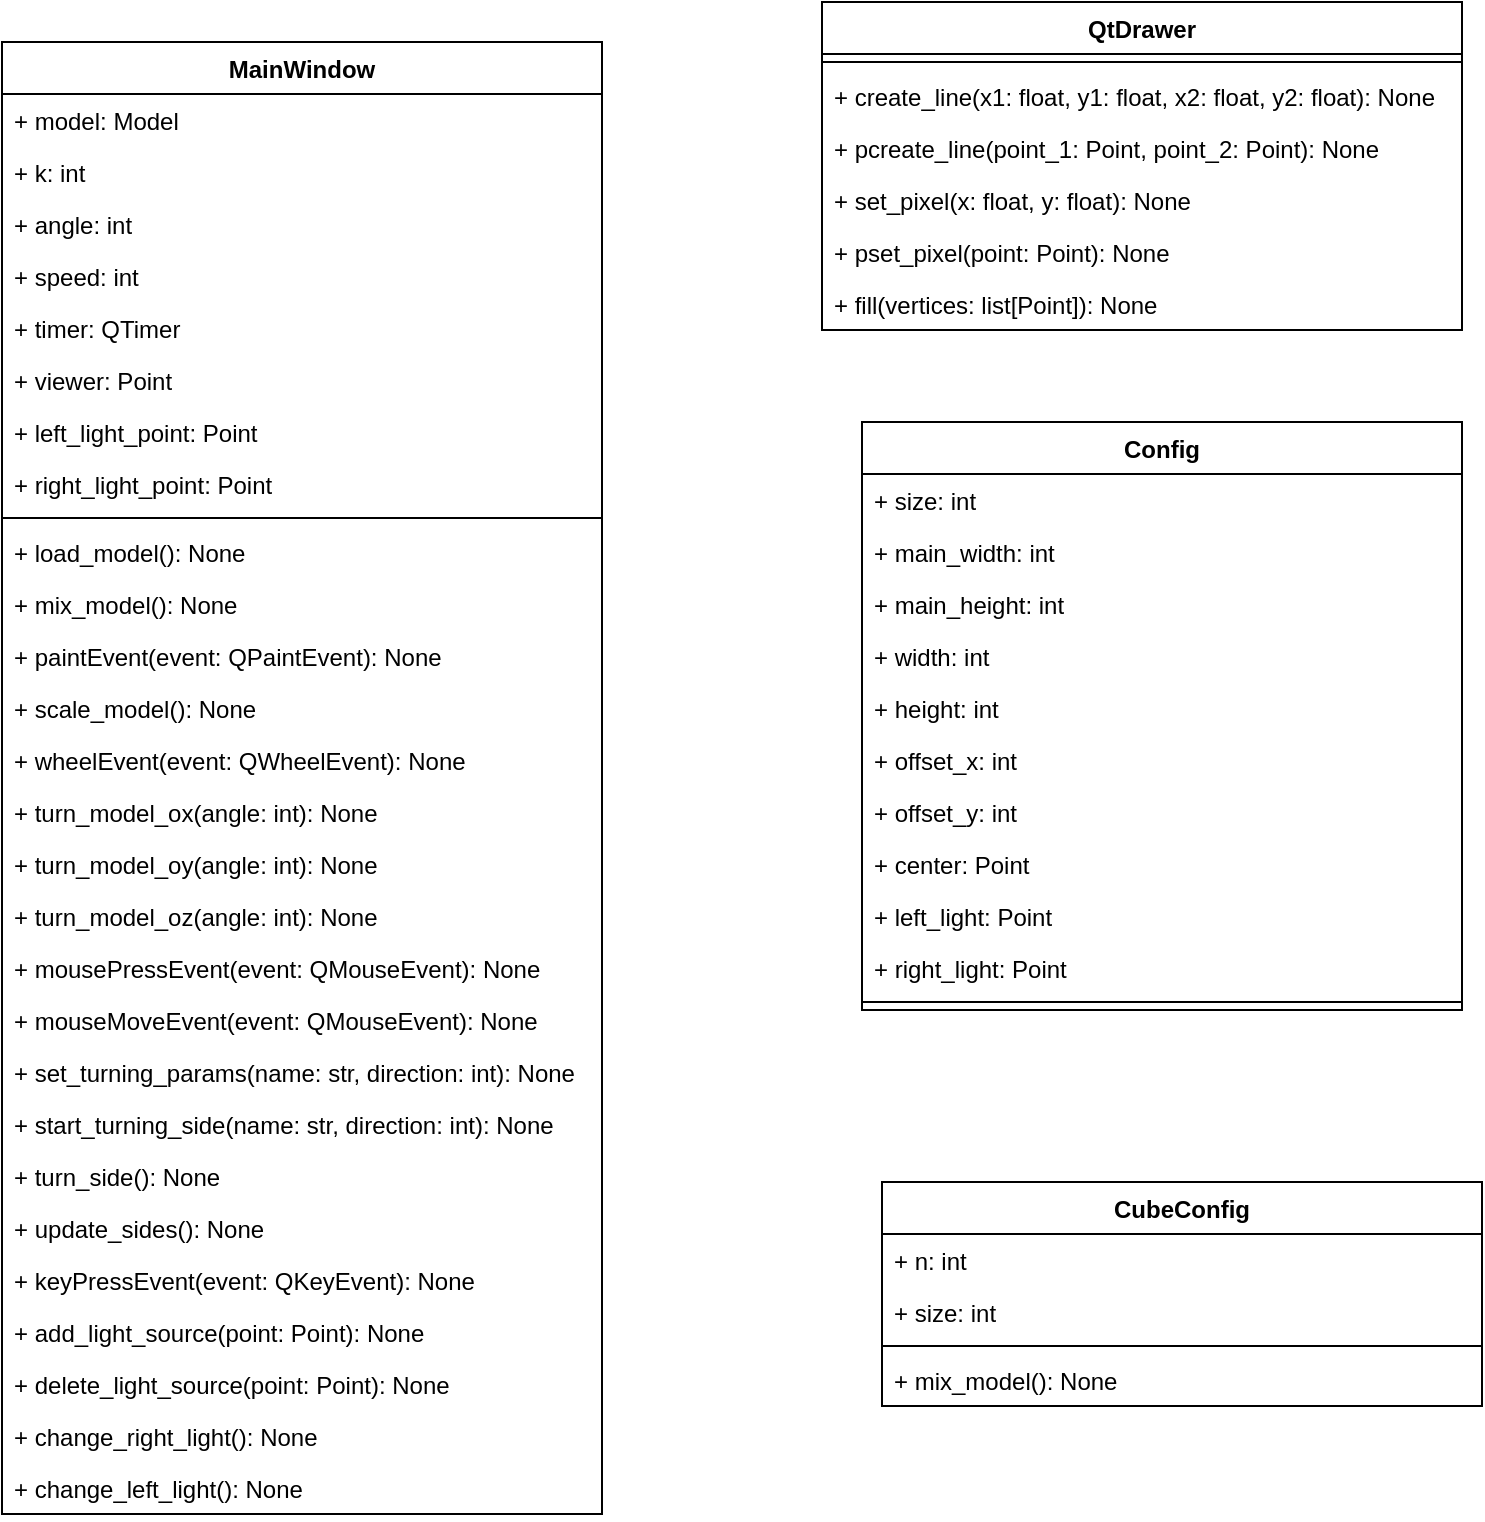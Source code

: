 <mxfile version="16.5.6" type="device"><diagram id="C5RBs43oDa-KdzZeNtuy" name="Classes"><mxGraphModel dx="760" dy="653" grid="1" gridSize="10" guides="1" tooltips="1" connect="1" arrows="1" fold="1" page="1" pageScale="1" pageWidth="827" pageHeight="1169" math="0" shadow="0"><root><mxCell id="WIyWlLk6GJQsqaUBKTNV-0"/><mxCell id="WIyWlLk6GJQsqaUBKTNV-1" parent="WIyWlLk6GJQsqaUBKTNV-0"/><mxCell id="zdMjqlw-5H7HAYZPdbyn-1" value="MainWindow" style="swimlane;fontStyle=1;align=center;verticalAlign=top;childLayout=stackLayout;horizontal=1;startSize=26;horizontalStack=0;resizeParent=1;resizeParentMax=0;resizeLast=0;collapsible=1;marginBottom=0;" parent="WIyWlLk6GJQsqaUBKTNV-1" vertex="1"><mxGeometry x="220" y="90" width="300" height="736" as="geometry"/></mxCell><mxCell id="zdMjqlw-5H7HAYZPdbyn-2" value="+ model: Model" style="text;strokeColor=none;fillColor=none;align=left;verticalAlign=top;spacingLeft=4;spacingRight=4;overflow=hidden;rotatable=0;points=[[0,0.5],[1,0.5]];portConstraint=eastwest;" parent="zdMjqlw-5H7HAYZPdbyn-1" vertex="1"><mxGeometry y="26" width="300" height="26" as="geometry"/></mxCell><mxCell id="zdMjqlw-5H7HAYZPdbyn-5" value="+ k: int" style="text;strokeColor=none;fillColor=none;align=left;verticalAlign=top;spacingLeft=4;spacingRight=4;overflow=hidden;rotatable=0;points=[[0,0.5],[1,0.5]];portConstraint=eastwest;" parent="zdMjqlw-5H7HAYZPdbyn-1" vertex="1"><mxGeometry y="52" width="300" height="26" as="geometry"/></mxCell><mxCell id="zdMjqlw-5H7HAYZPdbyn-6" value="+ angle: int" style="text;strokeColor=none;fillColor=none;align=left;verticalAlign=top;spacingLeft=4;spacingRight=4;overflow=hidden;rotatable=0;points=[[0,0.5],[1,0.5]];portConstraint=eastwest;" parent="zdMjqlw-5H7HAYZPdbyn-1" vertex="1"><mxGeometry y="78" width="300" height="26" as="geometry"/></mxCell><mxCell id="zdMjqlw-5H7HAYZPdbyn-7" value="+ speed: int" style="text;strokeColor=none;fillColor=none;align=left;verticalAlign=top;spacingLeft=4;spacingRight=4;overflow=hidden;rotatable=0;points=[[0,0.5],[1,0.5]];portConstraint=eastwest;" parent="zdMjqlw-5H7HAYZPdbyn-1" vertex="1"><mxGeometry y="104" width="300" height="26" as="geometry"/></mxCell><mxCell id="zdMjqlw-5H7HAYZPdbyn-8" value="+ timer: QTimer" style="text;strokeColor=none;fillColor=none;align=left;verticalAlign=top;spacingLeft=4;spacingRight=4;overflow=hidden;rotatable=0;points=[[0,0.5],[1,0.5]];portConstraint=eastwest;" parent="zdMjqlw-5H7HAYZPdbyn-1" vertex="1"><mxGeometry y="130" width="300" height="26" as="geometry"/></mxCell><mxCell id="zdMjqlw-5H7HAYZPdbyn-9" value="+ viewer: Point" style="text;strokeColor=none;fillColor=none;align=left;verticalAlign=top;spacingLeft=4;spacingRight=4;overflow=hidden;rotatable=0;points=[[0,0.5],[1,0.5]];portConstraint=eastwest;" parent="zdMjqlw-5H7HAYZPdbyn-1" vertex="1"><mxGeometry y="156" width="300" height="26" as="geometry"/></mxCell><mxCell id="zdMjqlw-5H7HAYZPdbyn-10" value="+ left_light_point: Point" style="text;strokeColor=none;fillColor=none;align=left;verticalAlign=top;spacingLeft=4;spacingRight=4;overflow=hidden;rotatable=0;points=[[0,0.5],[1,0.5]];portConstraint=eastwest;" parent="zdMjqlw-5H7HAYZPdbyn-1" vertex="1"><mxGeometry y="182" width="300" height="26" as="geometry"/></mxCell><mxCell id="zdMjqlw-5H7HAYZPdbyn-11" value="+ right_light_point: Point" style="text;strokeColor=none;fillColor=none;align=left;verticalAlign=top;spacingLeft=4;spacingRight=4;overflow=hidden;rotatable=0;points=[[0,0.5],[1,0.5]];portConstraint=eastwest;" parent="zdMjqlw-5H7HAYZPdbyn-1" vertex="1"><mxGeometry y="208" width="300" height="26" as="geometry"/></mxCell><mxCell id="zdMjqlw-5H7HAYZPdbyn-3" value="" style="line;strokeWidth=1;fillColor=none;align=left;verticalAlign=middle;spacingTop=-1;spacingLeft=3;spacingRight=3;rotatable=0;labelPosition=right;points=[];portConstraint=eastwest;" parent="zdMjqlw-5H7HAYZPdbyn-1" vertex="1"><mxGeometry y="234" width="300" height="8" as="geometry"/></mxCell><mxCell id="zdMjqlw-5H7HAYZPdbyn-4" value="+ load_model(): None " style="text;strokeColor=none;fillColor=none;align=left;verticalAlign=top;spacingLeft=4;spacingRight=4;overflow=hidden;rotatable=0;points=[[0,0.5],[1,0.5]];portConstraint=eastwest;" parent="zdMjqlw-5H7HAYZPdbyn-1" vertex="1"><mxGeometry y="242" width="300" height="26" as="geometry"/></mxCell><mxCell id="q6dE4JxPjtkjWynKl2hJ-0" value="+ mix_model(): None " style="text;strokeColor=none;fillColor=none;align=left;verticalAlign=top;spacingLeft=4;spacingRight=4;overflow=hidden;rotatable=0;points=[[0,0.5],[1,0.5]];portConstraint=eastwest;" parent="zdMjqlw-5H7HAYZPdbyn-1" vertex="1"><mxGeometry y="268" width="300" height="26" as="geometry"/></mxCell><mxCell id="q6dE4JxPjtkjWynKl2hJ-1" value="+ paintEvent(event: QPaintEvent): None " style="text;strokeColor=none;fillColor=none;align=left;verticalAlign=top;spacingLeft=4;spacingRight=4;overflow=hidden;rotatable=0;points=[[0,0.5],[1,0.5]];portConstraint=eastwest;" parent="zdMjqlw-5H7HAYZPdbyn-1" vertex="1"><mxGeometry y="294" width="300" height="26" as="geometry"/></mxCell><mxCell id="q6dE4JxPjtkjWynKl2hJ-2" value="+ scale_model(): None " style="text;strokeColor=none;fillColor=none;align=left;verticalAlign=top;spacingLeft=4;spacingRight=4;overflow=hidden;rotatable=0;points=[[0,0.5],[1,0.5]];portConstraint=eastwest;" parent="zdMjqlw-5H7HAYZPdbyn-1" vertex="1"><mxGeometry y="320" width="300" height="26" as="geometry"/></mxCell><mxCell id="q6dE4JxPjtkjWynKl2hJ-3" value="+ wheelEvent(event: QWheelEvent): None " style="text;strokeColor=none;fillColor=none;align=left;verticalAlign=top;spacingLeft=4;spacingRight=4;overflow=hidden;rotatable=0;points=[[0,0.5],[1,0.5]];portConstraint=eastwest;" parent="zdMjqlw-5H7HAYZPdbyn-1" vertex="1"><mxGeometry y="346" width="300" height="26" as="geometry"/></mxCell><mxCell id="q6dE4JxPjtkjWynKl2hJ-4" value="+ turn_model_ox(angle: int): None " style="text;strokeColor=none;fillColor=none;align=left;verticalAlign=top;spacingLeft=4;spacingRight=4;overflow=hidden;rotatable=0;points=[[0,0.5],[1,0.5]];portConstraint=eastwest;" parent="zdMjqlw-5H7HAYZPdbyn-1" vertex="1"><mxGeometry y="372" width="300" height="26" as="geometry"/></mxCell><mxCell id="q6dE4JxPjtkjWynKl2hJ-7" value="+ turn_model_oy(angle: int): None " style="text;strokeColor=none;fillColor=none;align=left;verticalAlign=top;spacingLeft=4;spacingRight=4;overflow=hidden;rotatable=0;points=[[0,0.5],[1,0.5]];portConstraint=eastwest;" parent="zdMjqlw-5H7HAYZPdbyn-1" vertex="1"><mxGeometry y="398" width="300" height="26" as="geometry"/></mxCell><mxCell id="q6dE4JxPjtkjWynKl2hJ-8" value="+ turn_model_oz(angle: int): None " style="text;strokeColor=none;fillColor=none;align=left;verticalAlign=top;spacingLeft=4;spacingRight=4;overflow=hidden;rotatable=0;points=[[0,0.5],[1,0.5]];portConstraint=eastwest;" parent="zdMjqlw-5H7HAYZPdbyn-1" vertex="1"><mxGeometry y="424" width="300" height="26" as="geometry"/></mxCell><mxCell id="q6dE4JxPjtkjWynKl2hJ-5" value="+ mousePressEvent(event: QMouseEvent): None " style="text;strokeColor=none;fillColor=none;align=left;verticalAlign=top;spacingLeft=4;spacingRight=4;overflow=hidden;rotatable=0;points=[[0,0.5],[1,0.5]];portConstraint=eastwest;" parent="zdMjqlw-5H7HAYZPdbyn-1" vertex="1"><mxGeometry y="450" width="300" height="26" as="geometry"/></mxCell><mxCell id="q6dE4JxPjtkjWynKl2hJ-9" value="+ mouseMoveEvent(event: QMouseEvent): None " style="text;strokeColor=none;fillColor=none;align=left;verticalAlign=top;spacingLeft=4;spacingRight=4;overflow=hidden;rotatable=0;points=[[0,0.5],[1,0.5]];portConstraint=eastwest;" parent="zdMjqlw-5H7HAYZPdbyn-1" vertex="1"><mxGeometry y="476" width="300" height="26" as="geometry"/></mxCell><mxCell id="q6dE4JxPjtkjWynKl2hJ-6" value="+ set_turning_params(name: str, direction: int): None " style="text;strokeColor=none;fillColor=none;align=left;verticalAlign=top;spacingLeft=4;spacingRight=4;overflow=hidden;rotatable=0;points=[[0,0.5],[1,0.5]];portConstraint=eastwest;" parent="zdMjqlw-5H7HAYZPdbyn-1" vertex="1"><mxGeometry y="502" width="300" height="26" as="geometry"/></mxCell><mxCell id="q6dE4JxPjtkjWynKl2hJ-10" value="+ start_turning_side(name: str, direction: int): None " style="text;strokeColor=none;fillColor=none;align=left;verticalAlign=top;spacingLeft=4;spacingRight=4;overflow=hidden;rotatable=0;points=[[0,0.5],[1,0.5]];portConstraint=eastwest;" parent="zdMjqlw-5H7HAYZPdbyn-1" vertex="1"><mxGeometry y="528" width="300" height="26" as="geometry"/></mxCell><mxCell id="q6dE4JxPjtkjWynKl2hJ-11" value="+ turn_side(): None " style="text;strokeColor=none;fillColor=none;align=left;verticalAlign=top;spacingLeft=4;spacingRight=4;overflow=hidden;rotatable=0;points=[[0,0.5],[1,0.5]];portConstraint=eastwest;" parent="zdMjqlw-5H7HAYZPdbyn-1" vertex="1"><mxGeometry y="554" width="300" height="26" as="geometry"/></mxCell><mxCell id="q6dE4JxPjtkjWynKl2hJ-13" value="+ update_sides(): None " style="text;strokeColor=none;fillColor=none;align=left;verticalAlign=top;spacingLeft=4;spacingRight=4;overflow=hidden;rotatable=0;points=[[0,0.5],[1,0.5]];portConstraint=eastwest;" parent="zdMjqlw-5H7HAYZPdbyn-1" vertex="1"><mxGeometry y="580" width="300" height="26" as="geometry"/></mxCell><mxCell id="q6dE4JxPjtkjWynKl2hJ-14" value="+ keyPressEvent(event: QKeyEvent): None " style="text;strokeColor=none;fillColor=none;align=left;verticalAlign=top;spacingLeft=4;spacingRight=4;overflow=hidden;rotatable=0;points=[[0,0.5],[1,0.5]];portConstraint=eastwest;" parent="zdMjqlw-5H7HAYZPdbyn-1" vertex="1"><mxGeometry y="606" width="300" height="26" as="geometry"/></mxCell><mxCell id="q6dE4JxPjtkjWynKl2hJ-15" value="+ add_light_source(point: Point): None " style="text;strokeColor=none;fillColor=none;align=left;verticalAlign=top;spacingLeft=4;spacingRight=4;overflow=hidden;rotatable=0;points=[[0,0.5],[1,0.5]];portConstraint=eastwest;" parent="zdMjqlw-5H7HAYZPdbyn-1" vertex="1"><mxGeometry y="632" width="300" height="26" as="geometry"/></mxCell><mxCell id="q6dE4JxPjtkjWynKl2hJ-16" value="+ delete_light_source(point: Point): None " style="text;strokeColor=none;fillColor=none;align=left;verticalAlign=top;spacingLeft=4;spacingRight=4;overflow=hidden;rotatable=0;points=[[0,0.5],[1,0.5]];portConstraint=eastwest;" parent="zdMjqlw-5H7HAYZPdbyn-1" vertex="1"><mxGeometry y="658" width="300" height="26" as="geometry"/></mxCell><mxCell id="q6dE4JxPjtkjWynKl2hJ-17" value="+ change_right_light(): None " style="text;strokeColor=none;fillColor=none;align=left;verticalAlign=top;spacingLeft=4;spacingRight=4;overflow=hidden;rotatable=0;points=[[0,0.5],[1,0.5]];portConstraint=eastwest;" parent="zdMjqlw-5H7HAYZPdbyn-1" vertex="1"><mxGeometry y="684" width="300" height="26" as="geometry"/></mxCell><mxCell id="q6dE4JxPjtkjWynKl2hJ-18" value="+ change_left_light(): None " style="text;strokeColor=none;fillColor=none;align=left;verticalAlign=top;spacingLeft=4;spacingRight=4;overflow=hidden;rotatable=0;points=[[0,0.5],[1,0.5]];portConstraint=eastwest;" parent="zdMjqlw-5H7HAYZPdbyn-1" vertex="1"><mxGeometry y="710" width="300" height="26" as="geometry"/></mxCell><mxCell id="q6dE4JxPjtkjWynKl2hJ-19" value="QtDrawer" style="swimlane;fontStyle=1;align=center;verticalAlign=top;childLayout=stackLayout;horizontal=1;startSize=26;horizontalStack=0;resizeParent=1;resizeParentMax=0;resizeLast=0;collapsible=1;marginBottom=0;" parent="WIyWlLk6GJQsqaUBKTNV-1" vertex="1"><mxGeometry x="630" y="70" width="320" height="164" as="geometry"/></mxCell><mxCell id="q6dE4JxPjtkjWynKl2hJ-28" value="" style="line;strokeWidth=1;fillColor=none;align=left;verticalAlign=middle;spacingTop=-1;spacingLeft=3;spacingRight=3;rotatable=0;labelPosition=right;points=[];portConstraint=eastwest;" parent="q6dE4JxPjtkjWynKl2hJ-19" vertex="1"><mxGeometry y="26" width="320" height="8" as="geometry"/></mxCell><mxCell id="q6dE4JxPjtkjWynKl2hJ-29" value="+ create_line(x1: float, y1: float, x2: float, y2: float): None" style="text;strokeColor=none;fillColor=none;align=left;verticalAlign=top;spacingLeft=4;spacingRight=4;overflow=hidden;rotatable=0;points=[[0,0.5],[1,0.5]];portConstraint=eastwest;" parent="q6dE4JxPjtkjWynKl2hJ-19" vertex="1"><mxGeometry y="34" width="320" height="26" as="geometry"/></mxCell><mxCell id="gwCgD9gBr3UoihiOqHct-0" value="+ pcreate_line(point_1: Point, point_2: Point): None" style="text;strokeColor=none;fillColor=none;align=left;verticalAlign=top;spacingLeft=4;spacingRight=4;overflow=hidden;rotatable=0;points=[[0,0.5],[1,0.5]];portConstraint=eastwest;" parent="q6dE4JxPjtkjWynKl2hJ-19" vertex="1"><mxGeometry y="60" width="320" height="26" as="geometry"/></mxCell><mxCell id="gwCgD9gBr3UoihiOqHct-1" value="+ set_pixel(x: float, y: float): None" style="text;strokeColor=none;fillColor=none;align=left;verticalAlign=top;spacingLeft=4;spacingRight=4;overflow=hidden;rotatable=0;points=[[0,0.5],[1,0.5]];portConstraint=eastwest;" parent="q6dE4JxPjtkjWynKl2hJ-19" vertex="1"><mxGeometry y="86" width="320" height="26" as="geometry"/></mxCell><mxCell id="gwCgD9gBr3UoihiOqHct-2" value="+ pset_pixel(point: Point): None" style="text;strokeColor=none;fillColor=none;align=left;verticalAlign=top;spacingLeft=4;spacingRight=4;overflow=hidden;rotatable=0;points=[[0,0.5],[1,0.5]];portConstraint=eastwest;" parent="q6dE4JxPjtkjWynKl2hJ-19" vertex="1"><mxGeometry y="112" width="320" height="26" as="geometry"/></mxCell><mxCell id="gwCgD9gBr3UoihiOqHct-3" value="+ fill(vertices: list[Point]): None" style="text;strokeColor=none;fillColor=none;align=left;verticalAlign=top;spacingLeft=4;spacingRight=4;overflow=hidden;rotatable=0;points=[[0,0.5],[1,0.5]];portConstraint=eastwest;" parent="q6dE4JxPjtkjWynKl2hJ-19" vertex="1"><mxGeometry y="138" width="320" height="26" as="geometry"/></mxCell><mxCell id="gwCgD9gBr3UoihiOqHct-14" value="Config" style="swimlane;fontStyle=1;align=center;verticalAlign=top;childLayout=stackLayout;horizontal=1;startSize=26;horizontalStack=0;resizeParent=1;resizeParentMax=0;resizeLast=0;collapsible=1;marginBottom=0;" parent="WIyWlLk6GJQsqaUBKTNV-1" vertex="1"><mxGeometry x="650" y="280" width="300" height="294" as="geometry"/></mxCell><mxCell id="gwCgD9gBr3UoihiOqHct-15" value="+ size: int" style="text;strokeColor=none;fillColor=none;align=left;verticalAlign=top;spacingLeft=4;spacingRight=4;overflow=hidden;rotatable=0;points=[[0,0.5],[1,0.5]];portConstraint=eastwest;" parent="gwCgD9gBr3UoihiOqHct-14" vertex="1"><mxGeometry y="26" width="300" height="26" as="geometry"/></mxCell><mxCell id="tYEfo7dmtaihOblY1AqP-4" value="+ main_width: int" style="text;strokeColor=none;fillColor=none;align=left;verticalAlign=top;spacingLeft=4;spacingRight=4;overflow=hidden;rotatable=0;points=[[0,0.5],[1,0.5]];portConstraint=eastwest;" vertex="1" parent="gwCgD9gBr3UoihiOqHct-14"><mxGeometry y="52" width="300" height="26" as="geometry"/></mxCell><mxCell id="tYEfo7dmtaihOblY1AqP-5" value="+ main_height: int" style="text;strokeColor=none;fillColor=none;align=left;verticalAlign=top;spacingLeft=4;spacingRight=4;overflow=hidden;rotatable=0;points=[[0,0.5],[1,0.5]];portConstraint=eastwest;" vertex="1" parent="gwCgD9gBr3UoihiOqHct-14"><mxGeometry y="78" width="300" height="26" as="geometry"/></mxCell><mxCell id="tYEfo7dmtaihOblY1AqP-6" value="+ width: int" style="text;strokeColor=none;fillColor=none;align=left;verticalAlign=top;spacingLeft=4;spacingRight=4;overflow=hidden;rotatable=0;points=[[0,0.5],[1,0.5]];portConstraint=eastwest;" vertex="1" parent="gwCgD9gBr3UoihiOqHct-14"><mxGeometry y="104" width="300" height="26" as="geometry"/></mxCell><mxCell id="tYEfo7dmtaihOblY1AqP-7" value="+ height: int" style="text;strokeColor=none;fillColor=none;align=left;verticalAlign=top;spacingLeft=4;spacingRight=4;overflow=hidden;rotatable=0;points=[[0,0.5],[1,0.5]];portConstraint=eastwest;" vertex="1" parent="gwCgD9gBr3UoihiOqHct-14"><mxGeometry y="130" width="300" height="26" as="geometry"/></mxCell><mxCell id="tYEfo7dmtaihOblY1AqP-8" value="+ offset_x: int" style="text;strokeColor=none;fillColor=none;align=left;verticalAlign=top;spacingLeft=4;spacingRight=4;overflow=hidden;rotatable=0;points=[[0,0.5],[1,0.5]];portConstraint=eastwest;" vertex="1" parent="gwCgD9gBr3UoihiOqHct-14"><mxGeometry y="156" width="300" height="26" as="geometry"/></mxCell><mxCell id="tYEfo7dmtaihOblY1AqP-9" value="+ offset_y: int" style="text;strokeColor=none;fillColor=none;align=left;verticalAlign=top;spacingLeft=4;spacingRight=4;overflow=hidden;rotatable=0;points=[[0,0.5],[1,0.5]];portConstraint=eastwest;" vertex="1" parent="gwCgD9gBr3UoihiOqHct-14"><mxGeometry y="182" width="300" height="26" as="geometry"/></mxCell><mxCell id="tYEfo7dmtaihOblY1AqP-10" value="+ center: Point" style="text;strokeColor=none;fillColor=none;align=left;verticalAlign=top;spacingLeft=4;spacingRight=4;overflow=hidden;rotatable=0;points=[[0,0.5],[1,0.5]];portConstraint=eastwest;" vertex="1" parent="gwCgD9gBr3UoihiOqHct-14"><mxGeometry y="208" width="300" height="26" as="geometry"/></mxCell><mxCell id="tYEfo7dmtaihOblY1AqP-11" value="+ left_light: Point" style="text;strokeColor=none;fillColor=none;align=left;verticalAlign=top;spacingLeft=4;spacingRight=4;overflow=hidden;rotatable=0;points=[[0,0.5],[1,0.5]];portConstraint=eastwest;" vertex="1" parent="gwCgD9gBr3UoihiOqHct-14"><mxGeometry y="234" width="300" height="26" as="geometry"/></mxCell><mxCell id="tYEfo7dmtaihOblY1AqP-12" value="+ right_light: Point" style="text;strokeColor=none;fillColor=none;align=left;verticalAlign=top;spacingLeft=4;spacingRight=4;overflow=hidden;rotatable=0;points=[[0,0.5],[1,0.5]];portConstraint=eastwest;" vertex="1" parent="gwCgD9gBr3UoihiOqHct-14"><mxGeometry y="260" width="300" height="26" as="geometry"/></mxCell><mxCell id="gwCgD9gBr3UoihiOqHct-23" value="" style="line;strokeWidth=1;fillColor=none;align=left;verticalAlign=middle;spacingTop=-1;spacingLeft=3;spacingRight=3;rotatable=0;labelPosition=right;points=[];portConstraint=eastwest;" parent="gwCgD9gBr3UoihiOqHct-14" vertex="1"><mxGeometry y="286" width="300" height="8" as="geometry"/></mxCell><mxCell id="tYEfo7dmtaihOblY1AqP-0" value="CubeConfig" style="swimlane;fontStyle=1;align=center;verticalAlign=top;childLayout=stackLayout;horizontal=1;startSize=26;horizontalStack=0;resizeParent=1;resizeParentMax=0;resizeLast=0;collapsible=1;marginBottom=0;" vertex="1" parent="WIyWlLk6GJQsqaUBKTNV-1"><mxGeometry x="660" y="660" width="300" height="112" as="geometry"/></mxCell><mxCell id="tYEfo7dmtaihOblY1AqP-1" value="+ n: int" style="text;strokeColor=none;fillColor=none;align=left;verticalAlign=top;spacingLeft=4;spacingRight=4;overflow=hidden;rotatable=0;points=[[0,0.5],[1,0.5]];portConstraint=eastwest;" vertex="1" parent="tYEfo7dmtaihOblY1AqP-0"><mxGeometry y="26" width="300" height="26" as="geometry"/></mxCell><mxCell id="tYEfo7dmtaihOblY1AqP-13" value="+ size: int" style="text;strokeColor=none;fillColor=none;align=left;verticalAlign=top;spacingLeft=4;spacingRight=4;overflow=hidden;rotatable=0;points=[[0,0.5],[1,0.5]];portConstraint=eastwest;" vertex="1" parent="tYEfo7dmtaihOblY1AqP-0"><mxGeometry y="52" width="300" height="26" as="geometry"/></mxCell><mxCell id="tYEfo7dmtaihOblY1AqP-2" value="" style="line;strokeWidth=1;fillColor=none;align=left;verticalAlign=middle;spacingTop=-1;spacingLeft=3;spacingRight=3;rotatable=0;labelPosition=right;points=[];portConstraint=eastwest;" vertex="1" parent="tYEfo7dmtaihOblY1AqP-0"><mxGeometry y="78" width="300" height="8" as="geometry"/></mxCell><mxCell id="tYEfo7dmtaihOblY1AqP-3" value="+ mix_model(): None " style="text;strokeColor=none;fillColor=none;align=left;verticalAlign=top;spacingLeft=4;spacingRight=4;overflow=hidden;rotatable=0;points=[[0,0.5],[1,0.5]];portConstraint=eastwest;" vertex="1" parent="tYEfo7dmtaihOblY1AqP-0"><mxGeometry y="86" width="300" height="26" as="geometry"/></mxCell></root></mxGraphModel></diagram></mxfile>